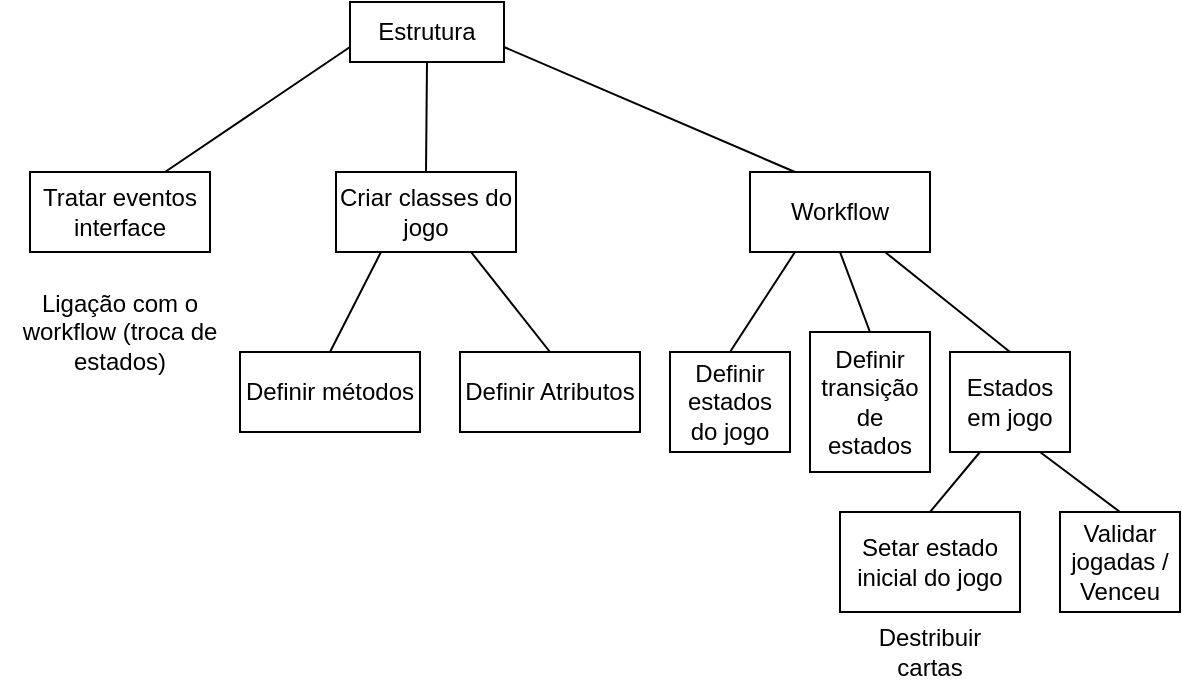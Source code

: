<mxfile version="10.6.3" type="device"><diagram id="NtchYxhkVtCzZNSC_JT8" name="Page-1"><mxGraphModel dx="1354" dy="765" grid="1" gridSize="10" guides="1" tooltips="1" connect="1" arrows="1" fold="1" page="1" pageScale="1" pageWidth="827" pageHeight="1169" math="0" shadow="0"><root><mxCell id="0"/><mxCell id="1" parent="0"/><mxCell id="qEUOUQ9RtOzmqJRcirxs-1" value="Estrutura&lt;br&gt;" style="rounded=0;whiteSpace=wrap;html=1;" vertex="1" parent="1"><mxGeometry x="375" y="95" width="77" height="30" as="geometry"/></mxCell><mxCell id="qEUOUQ9RtOzmqJRcirxs-2" value="Tratar eventos interface&lt;br&gt;" style="rounded=0;whiteSpace=wrap;html=1;" vertex="1" parent="1"><mxGeometry x="215" y="180" width="90" height="40" as="geometry"/></mxCell><mxCell id="qEUOUQ9RtOzmqJRcirxs-3" value="Criar classes do jogo&lt;br&gt;" style="rounded=0;whiteSpace=wrap;html=1;" vertex="1" parent="1"><mxGeometry x="368" y="180" width="90" height="40" as="geometry"/></mxCell><mxCell id="qEUOUQ9RtOzmqJRcirxs-4" value="Workflow&lt;br&gt;" style="rounded=0;whiteSpace=wrap;html=1;" vertex="1" parent="1"><mxGeometry x="575" y="180" width="90" height="40" as="geometry"/></mxCell><mxCell id="qEUOUQ9RtOzmqJRcirxs-6" value="Ligação com o workflow (troca de estados)&lt;br&gt;" style="text;html=1;strokeColor=none;fillColor=none;align=center;verticalAlign=middle;whiteSpace=wrap;rounded=0;" vertex="1" parent="1"><mxGeometry x="200" y="240" width="120" height="40" as="geometry"/></mxCell><mxCell id="qEUOUQ9RtOzmqJRcirxs-7" value="Definir métodos&lt;br&gt;" style="rounded=0;whiteSpace=wrap;html=1;" vertex="1" parent="1"><mxGeometry x="320" y="270" width="90" height="40" as="geometry"/></mxCell><mxCell id="qEUOUQ9RtOzmqJRcirxs-8" value="Definir Atributos&lt;br&gt;" style="rounded=0;whiteSpace=wrap;html=1;" vertex="1" parent="1"><mxGeometry x="430" y="270" width="90" height="40" as="geometry"/></mxCell><mxCell id="qEUOUQ9RtOzmqJRcirxs-9" value="Definir estados do jogo&lt;br&gt;" style="rounded=0;whiteSpace=wrap;html=1;" vertex="1" parent="1"><mxGeometry x="535" y="270" width="60" height="50" as="geometry"/></mxCell><mxCell id="qEUOUQ9RtOzmqJRcirxs-10" value="Definir transição de estados&lt;br&gt;" style="rounded=0;whiteSpace=wrap;html=1;" vertex="1" parent="1"><mxGeometry x="605" y="260" width="60" height="70" as="geometry"/></mxCell><mxCell id="qEUOUQ9RtOzmqJRcirxs-11" value="Estados em jogo&lt;br&gt;" style="rounded=0;whiteSpace=wrap;html=1;" vertex="1" parent="1"><mxGeometry x="675" y="270" width="60" height="50" as="geometry"/></mxCell><mxCell id="qEUOUQ9RtOzmqJRcirxs-12" value="Setar estado inicial do jogo&lt;br&gt;" style="rounded=0;whiteSpace=wrap;html=1;" vertex="1" parent="1"><mxGeometry x="620" y="350" width="90" height="50" as="geometry"/></mxCell><mxCell id="qEUOUQ9RtOzmqJRcirxs-13" value="Validar jogadas / Venceu&lt;br&gt;" style="rounded=0;whiteSpace=wrap;html=1;" vertex="1" parent="1"><mxGeometry x="730" y="350" width="60" height="50" as="geometry"/></mxCell><mxCell id="qEUOUQ9RtOzmqJRcirxs-14" value="Destribuir cartas" style="text;html=1;strokeColor=none;fillColor=none;align=center;verticalAlign=middle;whiteSpace=wrap;rounded=0;" vertex="1" parent="1"><mxGeometry x="635" y="405" width="60" height="30" as="geometry"/></mxCell><mxCell id="qEUOUQ9RtOzmqJRcirxs-15" value="" style="endArrow=none;html=1;entryX=0;entryY=0.75;entryDx=0;entryDy=0;exitX=0.75;exitY=0;exitDx=0;exitDy=0;" edge="1" parent="1" source="qEUOUQ9RtOzmqJRcirxs-2" target="qEUOUQ9RtOzmqJRcirxs-1"><mxGeometry width="50" height="50" relative="1" as="geometry"><mxPoint x="120" y="570" as="sourcePoint"/><mxPoint x="170" y="520" as="targetPoint"/></mxGeometry></mxCell><mxCell id="qEUOUQ9RtOzmqJRcirxs-16" value="" style="endArrow=none;html=1;entryX=0.5;entryY=1;entryDx=0;entryDy=0;exitX=0.5;exitY=0;exitDx=0;exitDy=0;" edge="1" parent="1" source="qEUOUQ9RtOzmqJRcirxs-3" target="qEUOUQ9RtOzmqJRcirxs-1"><mxGeometry width="50" height="50" relative="1" as="geometry"><mxPoint x="208" y="190" as="sourcePoint"/><mxPoint x="385" y="128" as="targetPoint"/></mxGeometry></mxCell><mxCell id="qEUOUQ9RtOzmqJRcirxs-17" value="" style="endArrow=none;html=1;entryX=1;entryY=0.75;entryDx=0;entryDy=0;exitX=0.25;exitY=0;exitDx=0;exitDy=0;" edge="1" parent="1" source="qEUOUQ9RtOzmqJRcirxs-4" target="qEUOUQ9RtOzmqJRcirxs-1"><mxGeometry width="50" height="50" relative="1" as="geometry"><mxPoint x="423" y="190" as="sourcePoint"/><mxPoint x="424" y="135" as="targetPoint"/></mxGeometry></mxCell><mxCell id="qEUOUQ9RtOzmqJRcirxs-18" value="" style="endArrow=none;html=1;entryX=0.25;entryY=1;entryDx=0;entryDy=0;exitX=0.5;exitY=0;exitDx=0;exitDy=0;" edge="1" parent="1" source="qEUOUQ9RtOzmqJRcirxs-7" target="qEUOUQ9RtOzmqJRcirxs-3"><mxGeometry width="50" height="50" relative="1" as="geometry"><mxPoint x="120" y="570" as="sourcePoint"/><mxPoint x="170" y="520" as="targetPoint"/></mxGeometry></mxCell><mxCell id="qEUOUQ9RtOzmqJRcirxs-19" value="" style="endArrow=none;html=1;entryX=0.75;entryY=1;entryDx=0;entryDy=0;exitX=0.5;exitY=0;exitDx=0;exitDy=0;" edge="1" parent="1" source="qEUOUQ9RtOzmqJRcirxs-8" target="qEUOUQ9RtOzmqJRcirxs-3"><mxGeometry width="50" height="50" relative="1" as="geometry"><mxPoint x="375" y="280" as="sourcePoint"/><mxPoint x="401" y="230" as="targetPoint"/></mxGeometry></mxCell><mxCell id="qEUOUQ9RtOzmqJRcirxs-20" value="" style="endArrow=none;html=1;entryX=0.25;entryY=1;entryDx=0;entryDy=0;exitX=0.5;exitY=0;exitDx=0;exitDy=0;" edge="1" parent="1" source="qEUOUQ9RtOzmqJRcirxs-9" target="qEUOUQ9RtOzmqJRcirxs-4"><mxGeometry width="50" height="50" relative="1" as="geometry"><mxPoint x="460" y="280" as="sourcePoint"/><mxPoint x="421" y="230" as="targetPoint"/></mxGeometry></mxCell><mxCell id="qEUOUQ9RtOzmqJRcirxs-21" value="" style="endArrow=none;html=1;entryX=0.5;entryY=1;entryDx=0;entryDy=0;exitX=0.5;exitY=0;exitDx=0;exitDy=0;" edge="1" parent="1" source="qEUOUQ9RtOzmqJRcirxs-10" target="qEUOUQ9RtOzmqJRcirxs-4"><mxGeometry width="50" height="50" relative="1" as="geometry"><mxPoint x="575" y="280" as="sourcePoint"/><mxPoint x="608" y="230" as="targetPoint"/></mxGeometry></mxCell><mxCell id="qEUOUQ9RtOzmqJRcirxs-22" value="" style="endArrow=none;html=1;exitX=0.5;exitY=0;exitDx=0;exitDy=0;entryX=0.75;entryY=1;entryDx=0;entryDy=0;" edge="1" parent="1" source="qEUOUQ9RtOzmqJRcirxs-11" target="qEUOUQ9RtOzmqJRcirxs-4"><mxGeometry width="50" height="50" relative="1" as="geometry"><mxPoint x="645" y="270" as="sourcePoint"/><mxPoint x="645" y="230" as="targetPoint"/></mxGeometry></mxCell><mxCell id="qEUOUQ9RtOzmqJRcirxs-23" value="" style="endArrow=none;html=1;exitX=0.5;exitY=0;exitDx=0;exitDy=0;entryX=0.25;entryY=1;entryDx=0;entryDy=0;" edge="1" parent="1" source="qEUOUQ9RtOzmqJRcirxs-12" target="qEUOUQ9RtOzmqJRcirxs-11"><mxGeometry width="50" height="50" relative="1" as="geometry"><mxPoint x="740" y="280" as="sourcePoint"/><mxPoint x="678" y="230" as="targetPoint"/></mxGeometry></mxCell><mxCell id="qEUOUQ9RtOzmqJRcirxs-24" value="" style="endArrow=none;html=1;exitX=0.5;exitY=0;exitDx=0;exitDy=0;entryX=0.75;entryY=1;entryDx=0;entryDy=0;" edge="1" parent="1" source="qEUOUQ9RtOzmqJRcirxs-13" target="qEUOUQ9RtOzmqJRcirxs-11"><mxGeometry width="50" height="50" relative="1" as="geometry"><mxPoint x="675" y="420" as="sourcePoint"/><mxPoint x="725" y="330" as="targetPoint"/></mxGeometry></mxCell></root></mxGraphModel></diagram></mxfile>